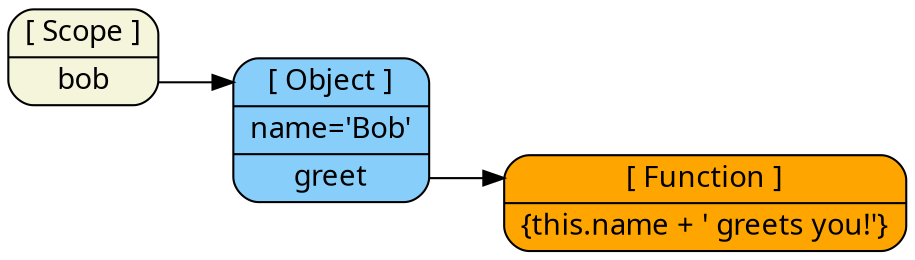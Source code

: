 digraph finite_state_machine {
  size="8.3,8"
  rankdir = "LR"
	node [fontname=Sans]

  /* Execution Contexts */
  node [shape=Mrecord, fillcolor=beige, style=filled];
  top [label="<__proto__>[ Scope ]|<bob>bob"];

  /* Normal Objects */
  node [shape = Mrecord, fillcolor=lightskyblue, style=filled];
  ob_bob [label = "<__proto__>[ Object ]|<name>name='Bob'|<greet>greet"];

  /* Function Objects */
  node [shape = Mrecord, fillcolor=orange, style=filled];
  fn_greet [label="<__proto__>[ Function ]|\{this.name + ' greets you!'\}"];

  /* References */
  top:bob -> ob_bob:__proto__;
  ob_bob:greet -> fn_greet:__proto__;

}
